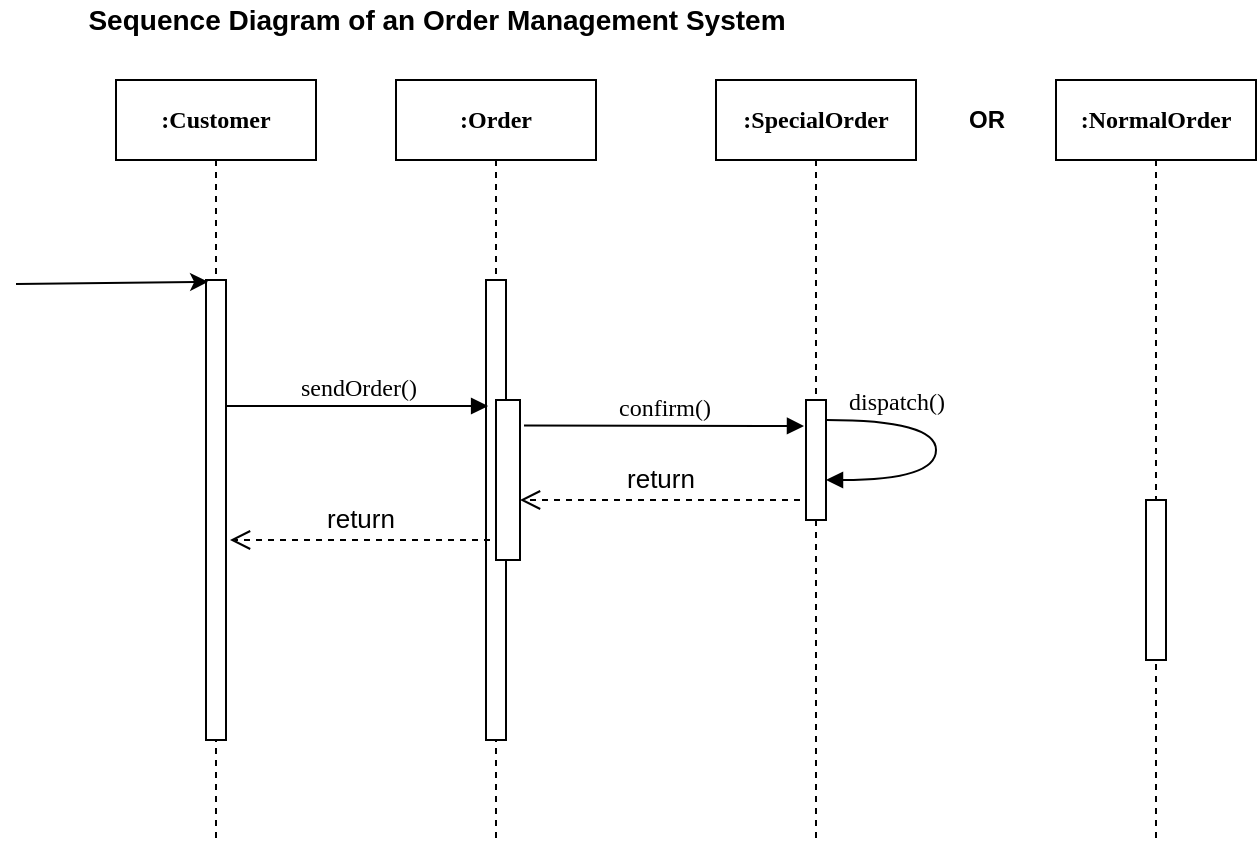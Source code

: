 <mxfile version="12.9.6" type="device"><diagram name="Page-1" id="13e1069c-82ec-6db2-03f1-153e76fe0fe0"><mxGraphModel dx="868" dy="433" grid="1" gridSize="10" guides="1" tooltips="1" connect="1" arrows="1" fold="1" page="1" pageScale="1" pageWidth="1100" pageHeight="850" background="#ffffff" math="0" shadow="0"><root><mxCell id="0"/><mxCell id="1" parent="0"/><mxCell id="7baba1c4bc27f4b0-2" value="&lt;b&gt;:Order&lt;/b&gt;" style="shape=umlLifeline;perimeter=lifelinePerimeter;whiteSpace=wrap;html=1;container=1;collapsible=0;recursiveResize=0;outlineConnect=0;rounded=0;shadow=0;comic=0;labelBackgroundColor=none;strokeWidth=1;fontFamily=Verdana;fontSize=12;align=center;" parent="1" vertex="1"><mxGeometry x="240" y="80" width="100" height="380" as="geometry"/></mxCell><mxCell id="7baba1c4bc27f4b0-10" value="" style="html=1;points=[];perimeter=orthogonalPerimeter;rounded=0;shadow=0;comic=0;labelBackgroundColor=none;strokeWidth=1;fontFamily=Verdana;fontSize=12;align=center;" parent="7baba1c4bc27f4b0-2" vertex="1"><mxGeometry x="45" y="100" width="10" height="230" as="geometry"/></mxCell><mxCell id="DlvpnTRV7QHNZL79VcBB-7" value="" style="html=1;points=[];perimeter=orthogonalPerimeter;rounded=0;shadow=0;comic=0;labelBackgroundColor=none;strokeWidth=1;fontFamily=Verdana;fontSize=12;align=center;" parent="7baba1c4bc27f4b0-2" vertex="1"><mxGeometry x="50" y="160" width="12" height="80" as="geometry"/></mxCell><mxCell id="7baba1c4bc27f4b0-3" value="&lt;b&gt;:SpecialOrder&lt;/b&gt;" style="shape=umlLifeline;perimeter=lifelinePerimeter;whiteSpace=wrap;html=1;container=1;collapsible=0;recursiveResize=0;outlineConnect=0;rounded=0;shadow=0;comic=0;labelBackgroundColor=none;strokeWidth=1;fontFamily=Verdana;fontSize=12;align=center;" parent="1" vertex="1"><mxGeometry x="400" y="80" width="100" height="380" as="geometry"/></mxCell><mxCell id="7baba1c4bc27f4b0-13" value="" style="html=1;points=[];perimeter=orthogonalPerimeter;rounded=0;shadow=0;comic=0;labelBackgroundColor=none;strokeWidth=1;fontFamily=Verdana;fontSize=12;align=center;" parent="7baba1c4bc27f4b0-3" vertex="1"><mxGeometry x="45" y="160" width="10" height="60" as="geometry"/></mxCell><mxCell id="7baba1c4bc27f4b0-4" value="&lt;b&gt;:NormalOrder&lt;/b&gt;" style="shape=umlLifeline;perimeter=lifelinePerimeter;whiteSpace=wrap;html=1;container=1;collapsible=0;recursiveResize=0;outlineConnect=0;rounded=0;shadow=0;comic=0;labelBackgroundColor=none;strokeWidth=1;fontFamily=Verdana;fontSize=12;align=center;" parent="1" vertex="1"><mxGeometry x="570" y="80" width="100" height="380" as="geometry"/></mxCell><mxCell id="7baba1c4bc27f4b0-8" value="&lt;b&gt;:Customer&lt;/b&gt;" style="shape=umlLifeline;perimeter=lifelinePerimeter;whiteSpace=wrap;html=1;container=1;collapsible=0;recursiveResize=0;outlineConnect=0;rounded=0;shadow=0;comic=0;labelBackgroundColor=none;strokeWidth=1;fontFamily=Verdana;fontSize=12;align=center;" parent="1" vertex="1"><mxGeometry x="100" y="80" width="100" height="380" as="geometry"/></mxCell><mxCell id="7baba1c4bc27f4b0-9" value="" style="html=1;points=[];perimeter=orthogonalPerimeter;rounded=0;shadow=0;comic=0;labelBackgroundColor=none;strokeWidth=1;fontFamily=Verdana;fontSize=12;align=center;" parent="7baba1c4bc27f4b0-8" vertex="1"><mxGeometry x="45" y="100" width="10" height="230" as="geometry"/></mxCell><mxCell id="7baba1c4bc27f4b0-16" value="" style="html=1;points=[];perimeter=orthogonalPerimeter;rounded=0;shadow=0;comic=0;labelBackgroundColor=none;strokeWidth=1;fontFamily=Verdana;fontSize=12;align=center;" parent="1" vertex="1"><mxGeometry x="615" y="290" width="10" height="80" as="geometry"/></mxCell><mxCell id="7baba1c4bc27f4b0-11" value="sendOrder()" style="html=1;verticalAlign=bottom;endArrow=block;labelBackgroundColor=none;fontFamily=Verdana;fontSize=12;edgeStyle=elbowEdgeStyle;elbow=vertical;entryX=0.106;entryY=0.273;entryDx=0;entryDy=0;entryPerimeter=0;" parent="1" source="7baba1c4bc27f4b0-9" target="7baba1c4bc27f4b0-10" edge="1"><mxGeometry relative="1" as="geometry"><mxPoint x="220" y="190" as="sourcePoint"/></mxGeometry></mxCell><mxCell id="DlvpnTRV7QHNZL79VcBB-5" value="" style="endArrow=classic;html=1;entryX=0.106;entryY=0.004;entryDx=0;entryDy=0;entryPerimeter=0;" parent="1" target="7baba1c4bc27f4b0-9" edge="1"><mxGeometry width="50" height="50" relative="1" as="geometry"><mxPoint x="50" y="182" as="sourcePoint"/><mxPoint x="110" y="180" as="targetPoint"/></mxGeometry></mxCell><mxCell id="DlvpnTRV7QHNZL79VcBB-9" value="confirm()" style="html=1;verticalAlign=bottom;endArrow=block;labelBackgroundColor=none;fontFamily=Verdana;fontSize=12;edgeStyle=elbowEdgeStyle;elbow=vertical;startSize=6;" parent="1" edge="1"><mxGeometry relative="1" as="geometry"><mxPoint x="304" y="252.765" as="sourcePoint"/><mxPoint x="444" y="253" as="targetPoint"/></mxGeometry></mxCell><mxCell id="DlvpnTRV7QHNZL79VcBB-11" value="dispatch()" style="html=1;verticalAlign=bottom;endArrow=block;labelBackgroundColor=none;fontFamily=Verdana;fontSize=12;elbow=vertical;edgeStyle=orthogonalEdgeStyle;curved=1;exitX=1.038;exitY=0.345;exitPerimeter=0;" parent="1" edge="1"><mxGeometry x="-0.5" relative="1" as="geometry"><mxPoint x="455.0" y="250.04" as="sourcePoint"/><mxPoint x="455" y="280" as="targetPoint"/><Array as="points"><mxPoint x="510" y="250"/><mxPoint x="510" y="280"/></Array><mxPoint as="offset"/></mxGeometry></mxCell><mxCell id="DlvpnTRV7QHNZL79VcBB-16" value="&lt;font style=&quot;font-size: 13px&quot;&gt;return&lt;/font&gt;" style="html=1;verticalAlign=bottom;endArrow=open;dashed=1;endSize=8;" parent="1" edge="1"><mxGeometry relative="1" as="geometry"><mxPoint x="287" y="310" as="sourcePoint"/><mxPoint x="157" y="310" as="targetPoint"/></mxGeometry></mxCell><mxCell id="DlvpnTRV7QHNZL79VcBB-17" value="&lt;font style=&quot;font-size: 13px&quot;&gt;return&lt;/font&gt;" style="html=1;verticalAlign=bottom;endArrow=open;dashed=1;endSize=8;" parent="1" edge="1"><mxGeometry relative="1" as="geometry"><mxPoint x="442" y="290" as="sourcePoint"/><mxPoint x="302" y="290" as="targetPoint"/></mxGeometry></mxCell><mxCell id="DlvpnTRV7QHNZL79VcBB-19" value="&lt;b&gt;OR&lt;/b&gt;" style="text;html=1;align=center;verticalAlign=middle;resizable=0;points=[];autosize=1;" parent="1" vertex="1"><mxGeometry x="520" y="90" width="30" height="20" as="geometry"/></mxCell><mxCell id="cI8LRnbfiTD2HQFcFwGP-1" value="&lt;font style=&quot;font-size: 14px&quot;&gt;&lt;b&gt;Sequence Diagram of an Order Management System&lt;/b&gt;&lt;/font&gt;" style="text;html=1;align=center;verticalAlign=middle;resizable=0;points=[];autosize=1;" vertex="1" parent="1"><mxGeometry x="80" y="40" width="360" height="20" as="geometry"/></mxCell></root></mxGraphModel></diagram></mxfile>
